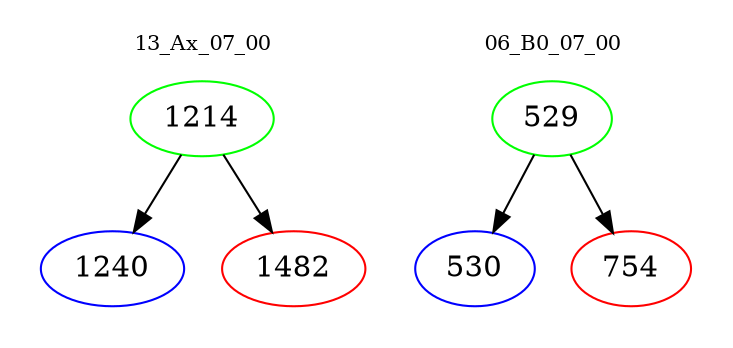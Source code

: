 digraph{
subgraph cluster_0 {
color = white
label = "13_Ax_07_00";
fontsize=10;
T0_1214 [label="1214", color="green"]
T0_1214 -> T0_1240 [color="black"]
T0_1240 [label="1240", color="blue"]
T0_1214 -> T0_1482 [color="black"]
T0_1482 [label="1482", color="red"]
}
subgraph cluster_1 {
color = white
label = "06_B0_07_00";
fontsize=10;
T1_529 [label="529", color="green"]
T1_529 -> T1_530 [color="black"]
T1_530 [label="530", color="blue"]
T1_529 -> T1_754 [color="black"]
T1_754 [label="754", color="red"]
}
}

